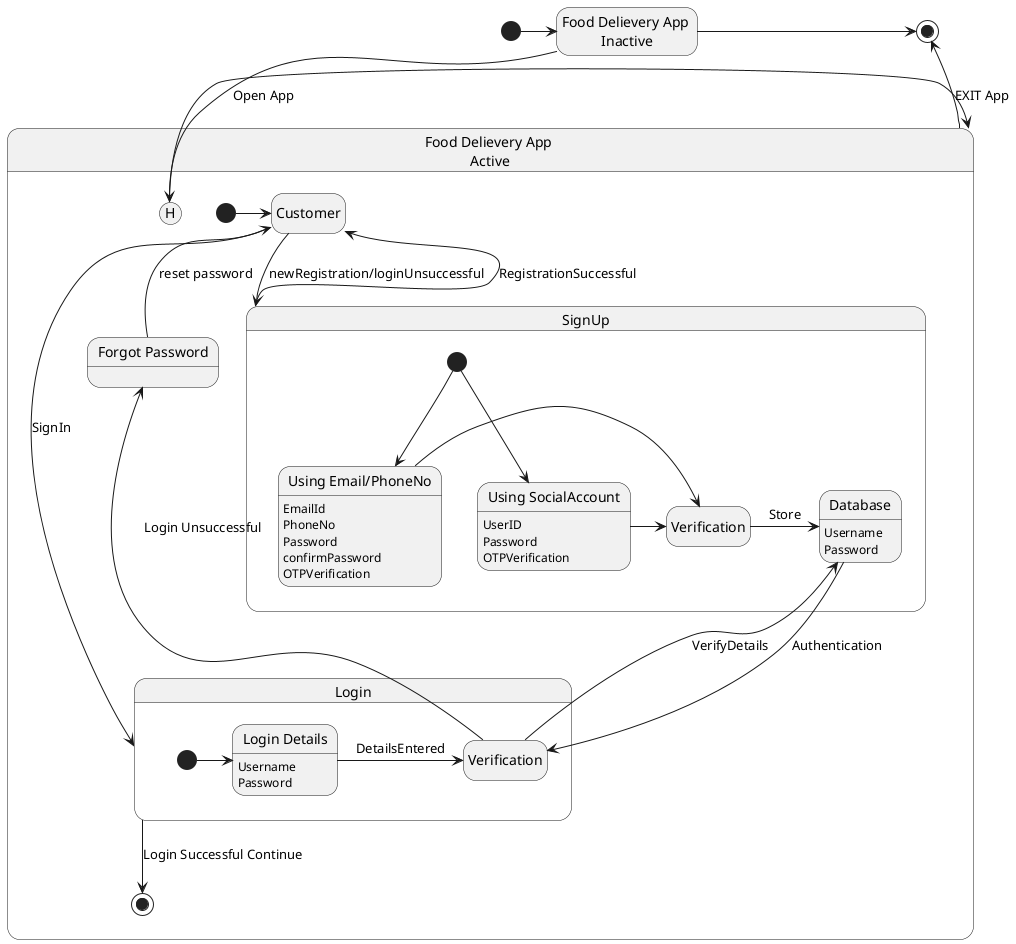 @startuml State_Diagram1

state "Food Delievery App \nInactive" as fdai

[*] -right-> fdai
fdai -right-> [*] 
hide empty description
state "Food Delievery App \nActive" as fdaa {

   [*]-right-> CU
   state "SignUp" as su {
      state "Using Email/PhoneNo" as op1{
      op1 : EmailId
      op1 : PhoneNo
      op1 : Password
      op1 : confirmPassword
      op1 : OTPVerification
      }
      [*] -down-> op1
      state "Using SocialAccount" as op2{
         op2 : UserID 
         op2 : Password
         op2 : OTPVerification
      }
      [*] -down-> op2 
      state "Verification" as v1
      op1 -> v1
      op2 -> v1
      state "Database" as db {
         db : Username
         db : Password
      }
      v1 -right->db : Store
   }
   
   state "Login" as l {
      state "Login Details" as ld
      ld : Username 
      ld : Password 
      [*] -right-> ld
      state "Verification" as v2
      ld -right-> v2 : DetailsEntered
      v2 -up-> db : VerifyDetails
      db -down-> v2 : Authentication
   }
   l -down-> [*] : Login Successful Continue
    
   state "Customer" as CU
      CU -right-> l : SignIn
      v2 -up-> FP : Login Unsuccessful
      state "Forgot Password" as FP{
            FP -UP-> CU : reset password
      }
      CU -down-> su : newRegistration/loginUnsuccessful
      su -up->CU :RegistrationSuccessful
} 

fdai -down-> fdaa[H]: Open App
fdaa[H] -right-> fdaa
fdaa -up-> [*] :EXIT App

@enduml
